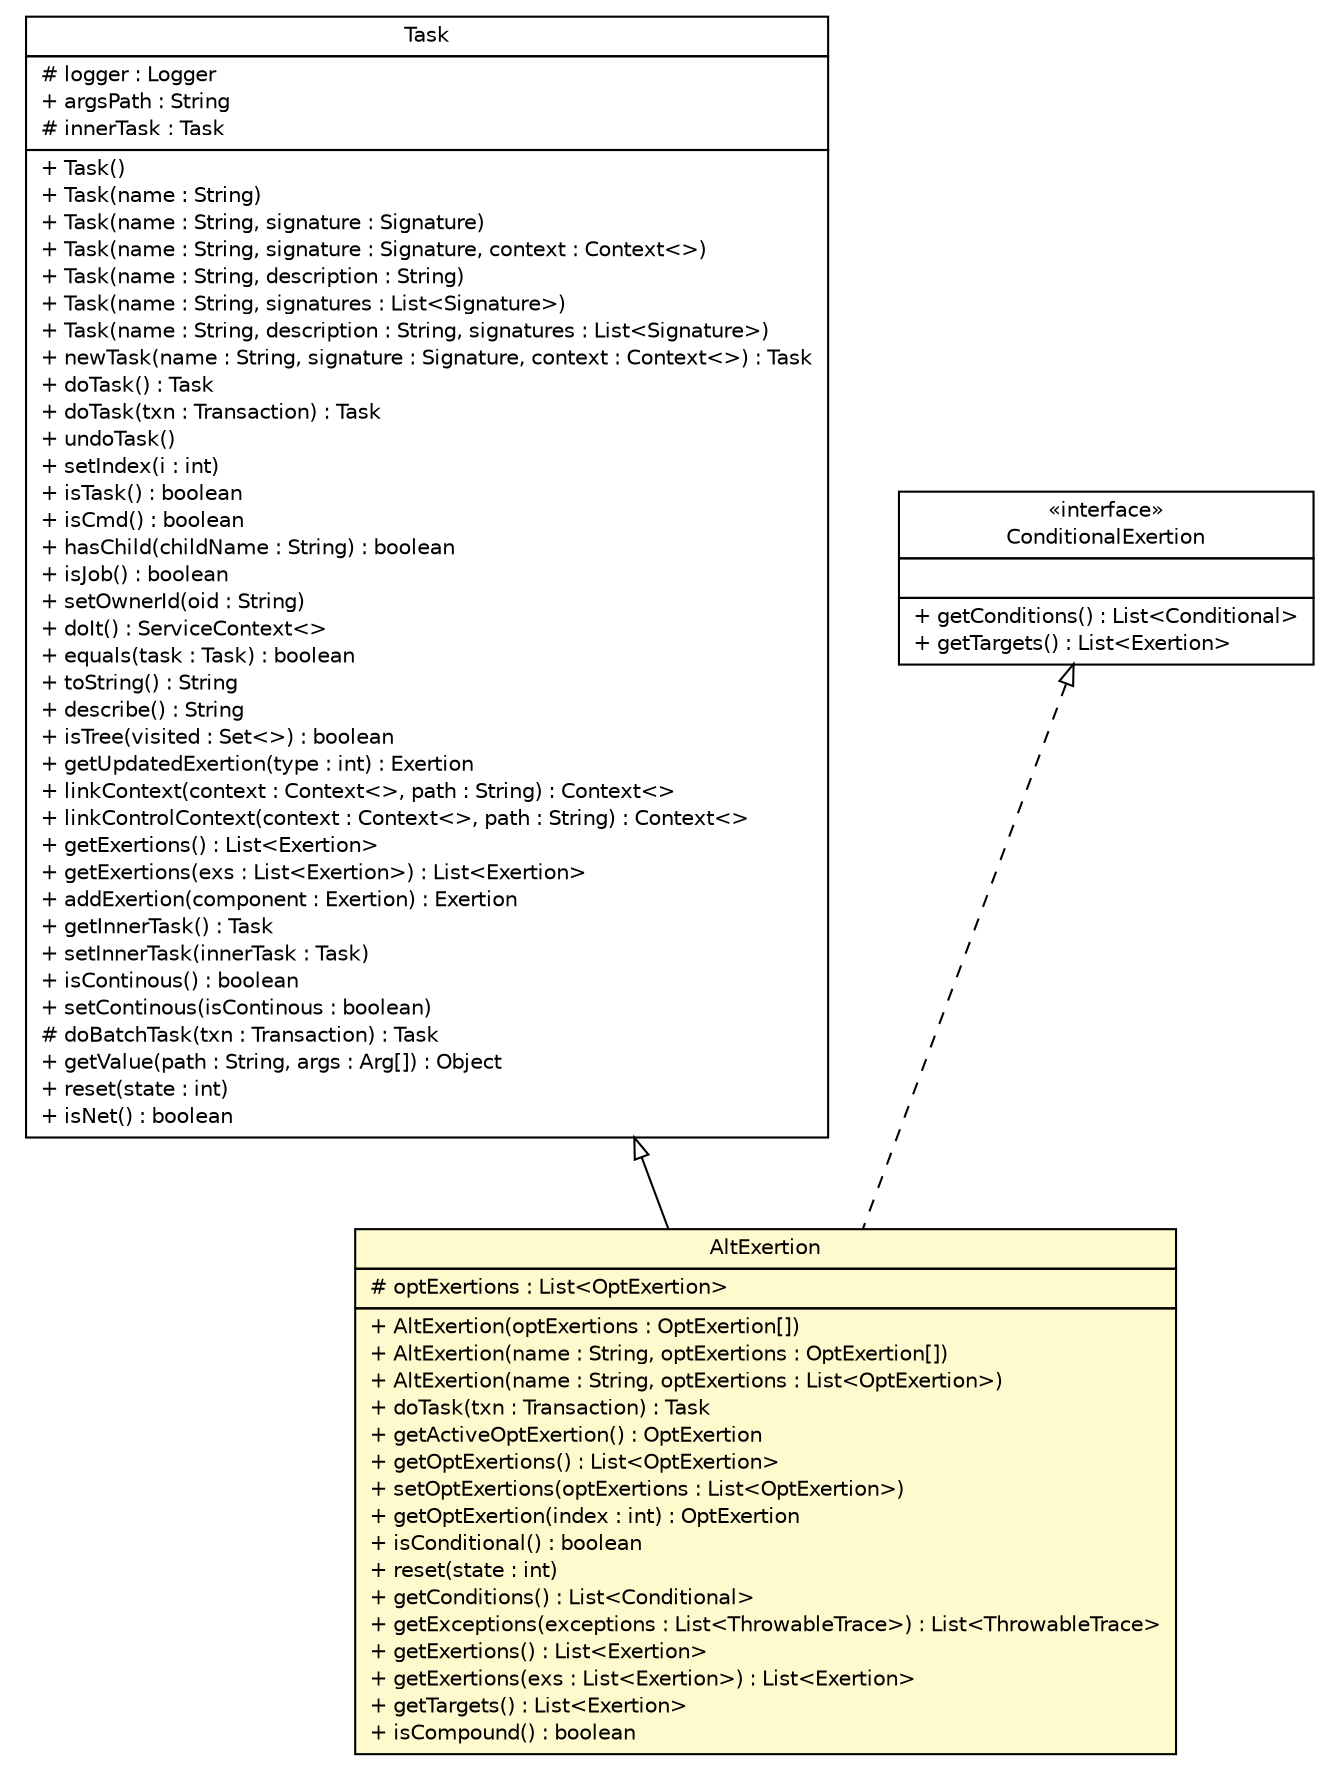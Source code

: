 #!/usr/local/bin/dot
#
# Class diagram 
# Generated by UMLGraph version R5_6 (http://www.umlgraph.org/)
#

digraph G {
	edge [fontname="Helvetica",fontsize=10,labelfontname="Helvetica",labelfontsize=10];
	node [fontname="Helvetica",fontsize=10,shape=plaintext];
	nodesep=0.25;
	ranksep=0.5;
	// sorcer.service.Task
	c103896 [label=<<table title="sorcer.service.Task" border="0" cellborder="1" cellspacing="0" cellpadding="2" port="p" href="../../service/Task.html">
		<tr><td><table border="0" cellspacing="0" cellpadding="1">
<tr><td align="center" balign="center"> Task </td></tr>
		</table></td></tr>
		<tr><td><table border="0" cellspacing="0" cellpadding="1">
<tr><td align="left" balign="left"> # logger : Logger </td></tr>
<tr><td align="left" balign="left"> + argsPath : String </td></tr>
<tr><td align="left" balign="left"> # innerTask : Task </td></tr>
		</table></td></tr>
		<tr><td><table border="0" cellspacing="0" cellpadding="1">
<tr><td align="left" balign="left"> + Task() </td></tr>
<tr><td align="left" balign="left"> + Task(name : String) </td></tr>
<tr><td align="left" balign="left"> + Task(name : String, signature : Signature) </td></tr>
<tr><td align="left" balign="left"> + Task(name : String, signature : Signature, context : Context&lt;&gt;) </td></tr>
<tr><td align="left" balign="left"> + Task(name : String, description : String) </td></tr>
<tr><td align="left" balign="left"> + Task(name : String, signatures : List&lt;Signature&gt;) </td></tr>
<tr><td align="left" balign="left"> + Task(name : String, description : String, signatures : List&lt;Signature&gt;) </td></tr>
<tr><td align="left" balign="left"> + newTask(name : String, signature : Signature, context : Context&lt;&gt;) : Task </td></tr>
<tr><td align="left" balign="left"> + doTask() : Task </td></tr>
<tr><td align="left" balign="left"> + doTask(txn : Transaction) : Task </td></tr>
<tr><td align="left" balign="left"> + undoTask() </td></tr>
<tr><td align="left" balign="left"> + setIndex(i : int) </td></tr>
<tr><td align="left" balign="left"> + isTask() : boolean </td></tr>
<tr><td align="left" balign="left"> + isCmd() : boolean </td></tr>
<tr><td align="left" balign="left"> + hasChild(childName : String) : boolean </td></tr>
<tr><td align="left" balign="left"> + isJob() : boolean </td></tr>
<tr><td align="left" balign="left"> + setOwnerId(oid : String) </td></tr>
<tr><td align="left" balign="left"> + doIt() : ServiceContext&lt;&gt; </td></tr>
<tr><td align="left" balign="left"> + equals(task : Task) : boolean </td></tr>
<tr><td align="left" balign="left"> + toString() : String </td></tr>
<tr><td align="left" balign="left"> + describe() : String </td></tr>
<tr><td align="left" balign="left"> + isTree(visited : Set&lt;&gt;) : boolean </td></tr>
<tr><td align="left" balign="left"> + getUpdatedExertion(type : int) : Exertion </td></tr>
<tr><td align="left" balign="left"> + linkContext(context : Context&lt;&gt;, path : String) : Context&lt;&gt; </td></tr>
<tr><td align="left" balign="left"> + linkControlContext(context : Context&lt;&gt;, path : String) : Context&lt;&gt; </td></tr>
<tr><td align="left" balign="left"> + getExertions() : List&lt;Exertion&gt; </td></tr>
<tr><td align="left" balign="left"> + getExertions(exs : List&lt;Exertion&gt;) : List&lt;Exertion&gt; </td></tr>
<tr><td align="left" balign="left"> + addExertion(component : Exertion) : Exertion </td></tr>
<tr><td align="left" balign="left"> + getInnerTask() : Task </td></tr>
<tr><td align="left" balign="left"> + setInnerTask(innerTask : Task) </td></tr>
<tr><td align="left" balign="left"> + isContinous() : boolean </td></tr>
<tr><td align="left" balign="left"> + setContinous(isContinous : boolean) </td></tr>
<tr><td align="left" balign="left"> # doBatchTask(txn : Transaction) : Task </td></tr>
<tr><td align="left" balign="left"> + getValue(path : String, args : Arg[]) : Object </td></tr>
<tr><td align="left" balign="left"> + reset(state : int) </td></tr>
<tr><td align="left" balign="left"> + isNet() : boolean </td></tr>
		</table></td></tr>
		</table>>, URL="../../service/Task.html", fontname="Helvetica", fontcolor="black", fontsize=10.0];
	// sorcer.service.ConditionalExertion
	c103972 [label=<<table title="sorcer.service.ConditionalExertion" border="0" cellborder="1" cellspacing="0" cellpadding="2" port="p" href="../../service/ConditionalExertion.html">
		<tr><td><table border="0" cellspacing="0" cellpadding="1">
<tr><td align="center" balign="center"> &#171;interface&#187; </td></tr>
<tr><td align="center" balign="center"> ConditionalExertion </td></tr>
		</table></td></tr>
		<tr><td><table border="0" cellspacing="0" cellpadding="1">
<tr><td align="left" balign="left">  </td></tr>
		</table></td></tr>
		<tr><td><table border="0" cellspacing="0" cellpadding="1">
<tr><td align="left" balign="left"> + getConditions() : List&lt;Conditional&gt; </td></tr>
<tr><td align="left" balign="left"> + getTargets() : List&lt;Exertion&gt; </td></tr>
		</table></td></tr>
		</table>>, URL="../../service/ConditionalExertion.html", fontname="Helvetica", fontcolor="black", fontsize=10.0];
	// sorcer.core.exertion.AltExertion
	c104198 [label=<<table title="sorcer.core.exertion.AltExertion" border="0" cellborder="1" cellspacing="0" cellpadding="2" port="p" bgcolor="lemonChiffon" href="./AltExertion.html">
		<tr><td><table border="0" cellspacing="0" cellpadding="1">
<tr><td align="center" balign="center"> AltExertion </td></tr>
		</table></td></tr>
		<tr><td><table border="0" cellspacing="0" cellpadding="1">
<tr><td align="left" balign="left"> # optExertions : List&lt;OptExertion&gt; </td></tr>
		</table></td></tr>
		<tr><td><table border="0" cellspacing="0" cellpadding="1">
<tr><td align="left" balign="left"> + AltExertion(optExertions : OptExertion[]) </td></tr>
<tr><td align="left" balign="left"> + AltExertion(name : String, optExertions : OptExertion[]) </td></tr>
<tr><td align="left" balign="left"> + AltExertion(name : String, optExertions : List&lt;OptExertion&gt;) </td></tr>
<tr><td align="left" balign="left"> + doTask(txn : Transaction) : Task </td></tr>
<tr><td align="left" balign="left"> + getActiveOptExertion() : OptExertion </td></tr>
<tr><td align="left" balign="left"> + getOptExertions() : List&lt;OptExertion&gt; </td></tr>
<tr><td align="left" balign="left"> + setOptExertions(optExertions : List&lt;OptExertion&gt;) </td></tr>
<tr><td align="left" balign="left"> + getOptExertion(index : int) : OptExertion </td></tr>
<tr><td align="left" balign="left"> + isConditional() : boolean </td></tr>
<tr><td align="left" balign="left"> + reset(state : int) </td></tr>
<tr><td align="left" balign="left"> + getConditions() : List&lt;Conditional&gt; </td></tr>
<tr><td align="left" balign="left"> + getExceptions(exceptions : List&lt;ThrowableTrace&gt;) : List&lt;ThrowableTrace&gt; </td></tr>
<tr><td align="left" balign="left"> + getExertions() : List&lt;Exertion&gt; </td></tr>
<tr><td align="left" balign="left"> + getExertions(exs : List&lt;Exertion&gt;) : List&lt;Exertion&gt; </td></tr>
<tr><td align="left" balign="left"> + getTargets() : List&lt;Exertion&gt; </td></tr>
<tr><td align="left" balign="left"> + isCompound() : boolean </td></tr>
		</table></td></tr>
		</table>>, URL="./AltExertion.html", fontname="Helvetica", fontcolor="black", fontsize=10.0];
	//sorcer.core.exertion.AltExertion extends sorcer.service.Task
	c103896:p -> c104198:p [dir=back,arrowtail=empty];
	//sorcer.core.exertion.AltExertion implements sorcer.service.ConditionalExertion
	c103972:p -> c104198:p [dir=back,arrowtail=empty,style=dashed];
}

